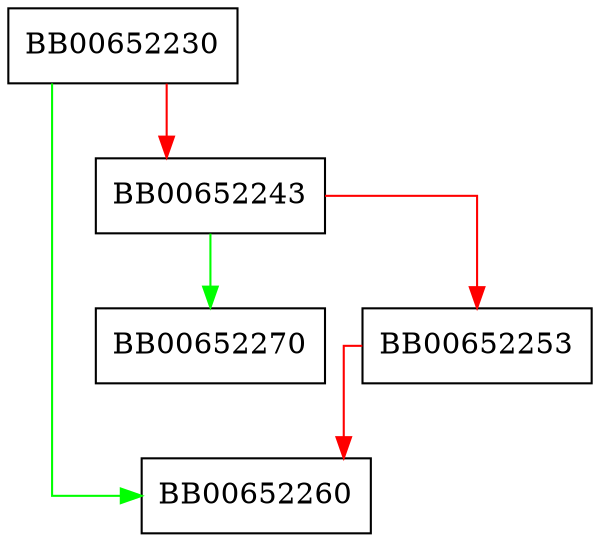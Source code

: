 digraph TS_TST_INFO_set_policy_id {
  node [shape="box"];
  graph [splines=ortho];
  BB00652230 -> BB00652260 [color="green"];
  BB00652230 -> BB00652243 [color="red"];
  BB00652243 -> BB00652270 [color="green"];
  BB00652243 -> BB00652253 [color="red"];
  BB00652253 -> BB00652260 [color="red"];
}